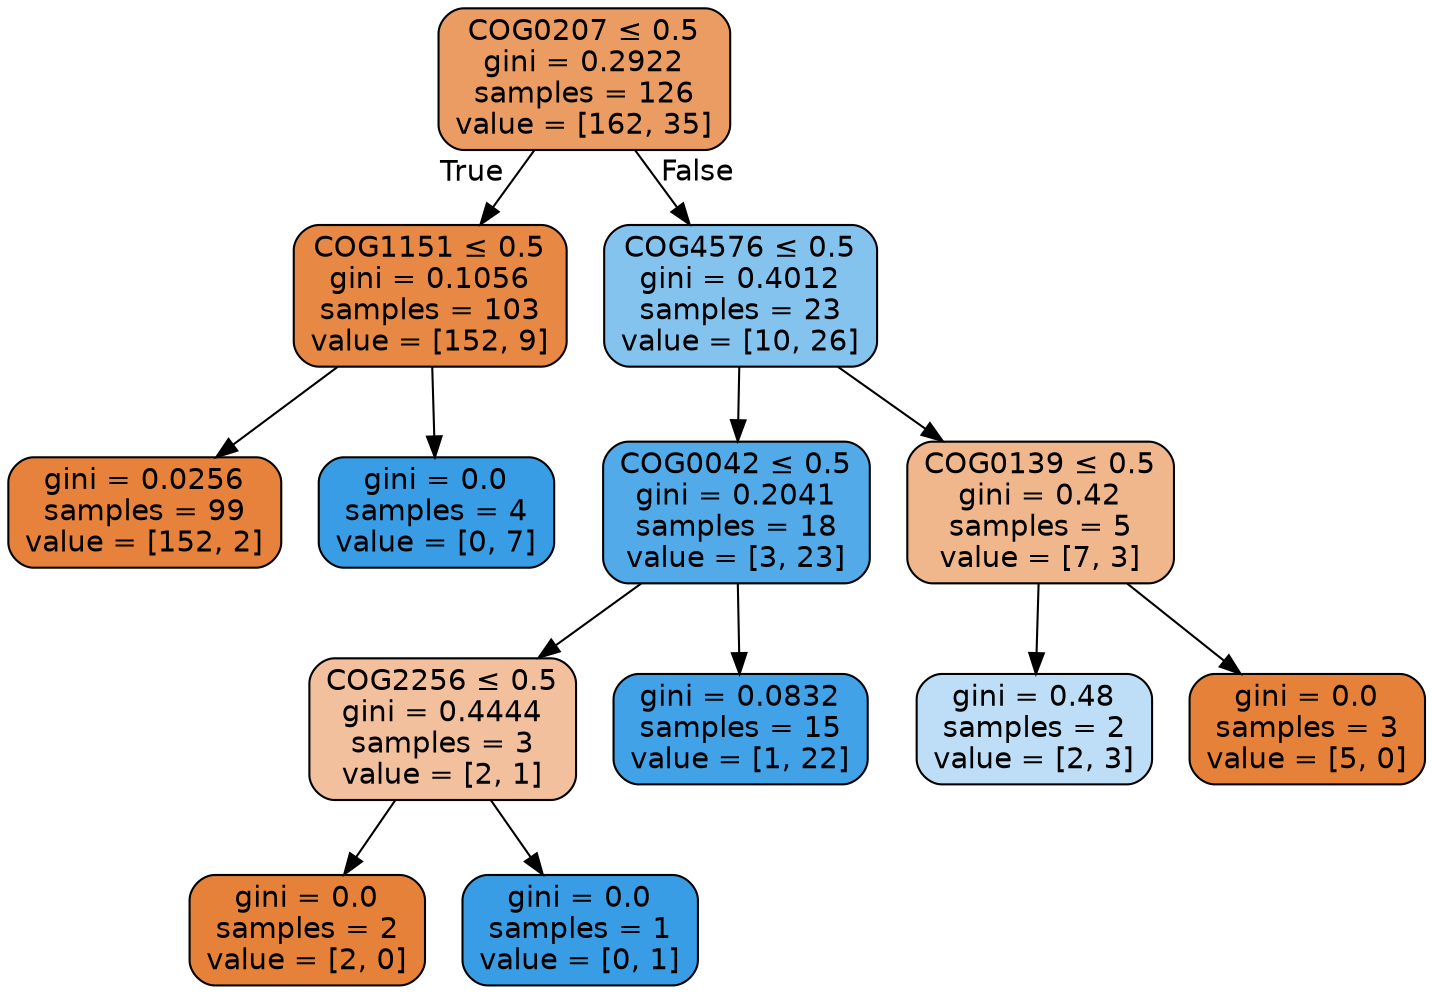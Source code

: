 digraph Tree {
node [shape=box, style="filled, rounded", color="black", fontname=helvetica] ;
edge [fontname=helvetica] ;
0 [label=<COG0207 &le; 0.5<br/>gini = 0.2922<br/>samples = 126<br/>value = [162, 35]>, fillcolor="#e58139c8"] ;
1 [label=<COG1151 &le; 0.5<br/>gini = 0.1056<br/>samples = 103<br/>value = [152, 9]>, fillcolor="#e58139f0"] ;
0 -> 1 [labeldistance=2.5, labelangle=45, headlabel="True"] ;
2 [label=<gini = 0.0256<br/>samples = 99<br/>value = [152, 2]>, fillcolor="#e58139fc"] ;
1 -> 2 ;
3 [label=<gini = 0.0<br/>samples = 4<br/>value = [0, 7]>, fillcolor="#399de5ff"] ;
1 -> 3 ;
4 [label=<COG4576 &le; 0.5<br/>gini = 0.4012<br/>samples = 23<br/>value = [10, 26]>, fillcolor="#399de59d"] ;
0 -> 4 [labeldistance=2.5, labelangle=-45, headlabel="False"] ;
5 [label=<COG0042 &le; 0.5<br/>gini = 0.2041<br/>samples = 18<br/>value = [3, 23]>, fillcolor="#399de5de"] ;
4 -> 5 ;
6 [label=<COG2256 &le; 0.5<br/>gini = 0.4444<br/>samples = 3<br/>value = [2, 1]>, fillcolor="#e581397f"] ;
5 -> 6 ;
7 [label=<gini = 0.0<br/>samples = 2<br/>value = [2, 0]>, fillcolor="#e58139ff"] ;
6 -> 7 ;
8 [label=<gini = 0.0<br/>samples = 1<br/>value = [0, 1]>, fillcolor="#399de5ff"] ;
6 -> 8 ;
9 [label=<gini = 0.0832<br/>samples = 15<br/>value = [1, 22]>, fillcolor="#399de5f3"] ;
5 -> 9 ;
10 [label=<COG0139 &le; 0.5<br/>gini = 0.42<br/>samples = 5<br/>value = [7, 3]>, fillcolor="#e5813992"] ;
4 -> 10 ;
11 [label=<gini = 0.48<br/>samples = 2<br/>value = [2, 3]>, fillcolor="#399de555"] ;
10 -> 11 ;
12 [label=<gini = 0.0<br/>samples = 3<br/>value = [5, 0]>, fillcolor="#e58139ff"] ;
10 -> 12 ;
}